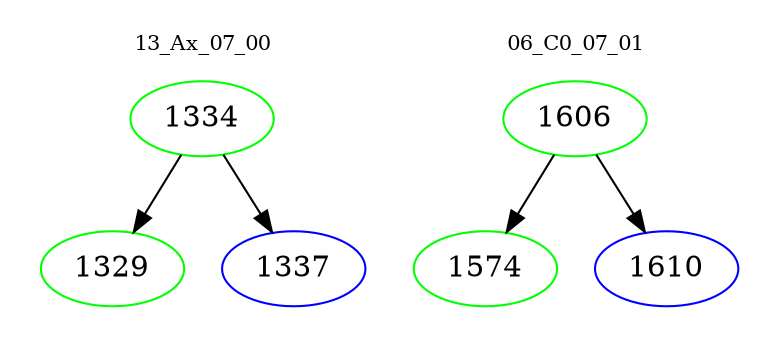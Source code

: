 digraph{
subgraph cluster_0 {
color = white
label = "13_Ax_07_00";
fontsize=10;
T0_1334 [label="1334", color="green"]
T0_1334 -> T0_1329 [color="black"]
T0_1329 [label="1329", color="green"]
T0_1334 -> T0_1337 [color="black"]
T0_1337 [label="1337", color="blue"]
}
subgraph cluster_1 {
color = white
label = "06_C0_07_01";
fontsize=10;
T1_1606 [label="1606", color="green"]
T1_1606 -> T1_1574 [color="black"]
T1_1574 [label="1574", color="green"]
T1_1606 -> T1_1610 [color="black"]
T1_1610 [label="1610", color="blue"]
}
}
